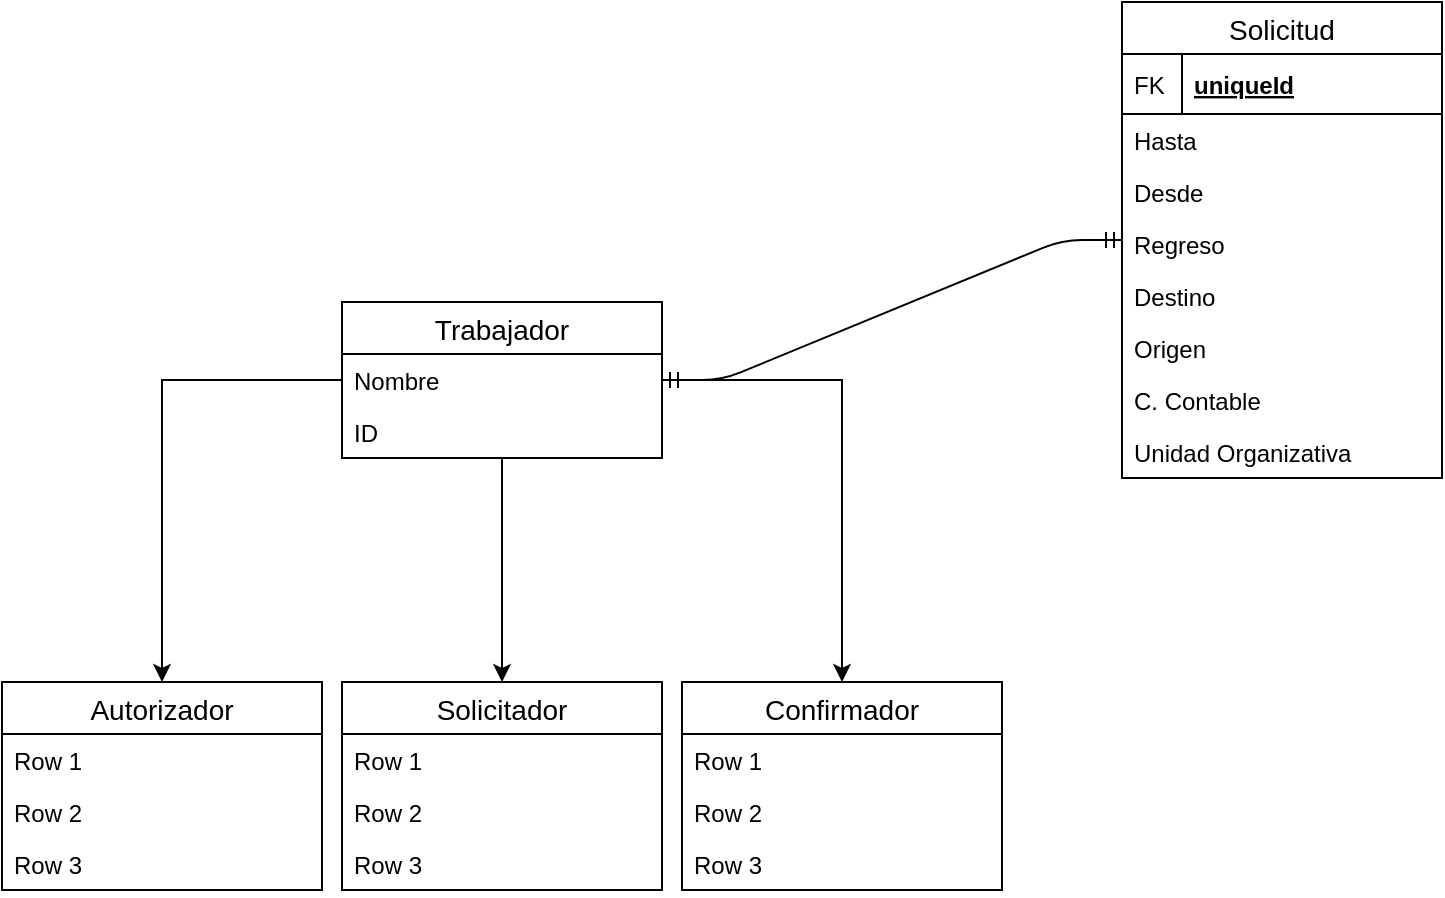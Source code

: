 <mxfile version="13.0.3" type="device"><diagram id="hRr21CLCrdRgrjfULaE2" name="Page-1"><mxGraphModel dx="1108" dy="503" grid="1" gridSize="10" guides="1" tooltips="1" connect="1" arrows="1" fold="1" page="1" pageScale="1" pageWidth="850" pageHeight="1100" math="0" shadow="0"><root><mxCell id="0"/><mxCell id="1" parent="0"/><mxCell id="VsDk8TmTaZAcnqVRvGHH-41" style="edgeStyle=orthogonalEdgeStyle;rounded=0;orthogonalLoop=1;jettySize=auto;html=1;" edge="1" parent="1" source="VsDk8TmTaZAcnqVRvGHH-1" target="VsDk8TmTaZAcnqVRvGHH-37"><mxGeometry relative="1" as="geometry"/></mxCell><mxCell id="VsDk8TmTaZAcnqVRvGHH-46" style="edgeStyle=orthogonalEdgeStyle;rounded=0;orthogonalLoop=1;jettySize=auto;html=1;" edge="1" parent="1" source="VsDk8TmTaZAcnqVRvGHH-1" target="VsDk8TmTaZAcnqVRvGHH-42"><mxGeometry relative="1" as="geometry"/></mxCell><mxCell id="VsDk8TmTaZAcnqVRvGHH-52" style="edgeStyle=orthogonalEdgeStyle;rounded=0;orthogonalLoop=1;jettySize=auto;html=1;" edge="1" parent="1" source="VsDk8TmTaZAcnqVRvGHH-1" target="VsDk8TmTaZAcnqVRvGHH-47"><mxGeometry relative="1" as="geometry"/></mxCell><mxCell id="VsDk8TmTaZAcnqVRvGHH-42" value="Solicitador" style="swimlane;fontStyle=0;childLayout=stackLayout;horizontal=1;startSize=26;horizontalStack=0;resizeParent=1;resizeParentMax=0;resizeLast=0;collapsible=1;marginBottom=0;align=center;fontSize=14;" vertex="1" parent="1"><mxGeometry x="190" y="390" width="160" height="104" as="geometry"/></mxCell><mxCell id="VsDk8TmTaZAcnqVRvGHH-43" value="Row 1" style="text;strokeColor=none;fillColor=none;spacingLeft=4;spacingRight=4;overflow=hidden;rotatable=0;points=[[0,0.5],[1,0.5]];portConstraint=eastwest;fontSize=12;" vertex="1" parent="VsDk8TmTaZAcnqVRvGHH-42"><mxGeometry y="26" width="160" height="26" as="geometry"/></mxCell><mxCell id="VsDk8TmTaZAcnqVRvGHH-44" value="Row 2" style="text;strokeColor=none;fillColor=none;spacingLeft=4;spacingRight=4;overflow=hidden;rotatable=0;points=[[0,0.5],[1,0.5]];portConstraint=eastwest;fontSize=12;" vertex="1" parent="VsDk8TmTaZAcnqVRvGHH-42"><mxGeometry y="52" width="160" height="26" as="geometry"/></mxCell><mxCell id="VsDk8TmTaZAcnqVRvGHH-45" value="Row 3" style="text;strokeColor=none;fillColor=none;spacingLeft=4;spacingRight=4;overflow=hidden;rotatable=0;points=[[0,0.5],[1,0.5]];portConstraint=eastwest;fontSize=12;" vertex="1" parent="VsDk8TmTaZAcnqVRvGHH-42"><mxGeometry y="78" width="160" height="26" as="geometry"/></mxCell><mxCell id="VsDk8TmTaZAcnqVRvGHH-47" value="Confirmador" style="swimlane;fontStyle=0;childLayout=stackLayout;horizontal=1;startSize=26;horizontalStack=0;resizeParent=1;resizeParentMax=0;resizeLast=0;collapsible=1;marginBottom=0;align=center;fontSize=14;" vertex="1" parent="1"><mxGeometry x="360" y="390" width="160" height="104" as="geometry"/></mxCell><mxCell id="VsDk8TmTaZAcnqVRvGHH-48" value="Row 1" style="text;strokeColor=none;fillColor=none;spacingLeft=4;spacingRight=4;overflow=hidden;rotatable=0;points=[[0,0.5],[1,0.5]];portConstraint=eastwest;fontSize=12;" vertex="1" parent="VsDk8TmTaZAcnqVRvGHH-47"><mxGeometry y="26" width="160" height="26" as="geometry"/></mxCell><mxCell id="VsDk8TmTaZAcnqVRvGHH-49" value="Row 2" style="text;strokeColor=none;fillColor=none;spacingLeft=4;spacingRight=4;overflow=hidden;rotatable=0;points=[[0,0.5],[1,0.5]];portConstraint=eastwest;fontSize=12;" vertex="1" parent="VsDk8TmTaZAcnqVRvGHH-47"><mxGeometry y="52" width="160" height="26" as="geometry"/></mxCell><mxCell id="VsDk8TmTaZAcnqVRvGHH-50" value="Row 3" style="text;strokeColor=none;fillColor=none;spacingLeft=4;spacingRight=4;overflow=hidden;rotatable=0;points=[[0,0.5],[1,0.5]];portConstraint=eastwest;fontSize=12;" vertex="1" parent="VsDk8TmTaZAcnqVRvGHH-47"><mxGeometry y="78" width="160" height="26" as="geometry"/></mxCell><mxCell id="VsDk8TmTaZAcnqVRvGHH-37" value="Autorizador" style="swimlane;fontStyle=0;childLayout=stackLayout;horizontal=1;startSize=26;horizontalStack=0;resizeParent=1;resizeParentMax=0;resizeLast=0;collapsible=1;marginBottom=0;align=center;fontSize=14;" vertex="1" parent="1"><mxGeometry x="20" y="390" width="160" height="104" as="geometry"/></mxCell><mxCell id="VsDk8TmTaZAcnqVRvGHH-38" value="Row 1" style="text;strokeColor=none;fillColor=none;spacingLeft=4;spacingRight=4;overflow=hidden;rotatable=0;points=[[0,0.5],[1,0.5]];portConstraint=eastwest;fontSize=12;" vertex="1" parent="VsDk8TmTaZAcnqVRvGHH-37"><mxGeometry y="26" width="160" height="26" as="geometry"/></mxCell><mxCell id="VsDk8TmTaZAcnqVRvGHH-39" value="Row 2" style="text;strokeColor=none;fillColor=none;spacingLeft=4;spacingRight=4;overflow=hidden;rotatable=0;points=[[0,0.5],[1,0.5]];portConstraint=eastwest;fontSize=12;" vertex="1" parent="VsDk8TmTaZAcnqVRvGHH-37"><mxGeometry y="52" width="160" height="26" as="geometry"/></mxCell><mxCell id="VsDk8TmTaZAcnqVRvGHH-40" value="Row 3" style="text;strokeColor=none;fillColor=none;spacingLeft=4;spacingRight=4;overflow=hidden;rotatable=0;points=[[0,0.5],[1,0.5]];portConstraint=eastwest;fontSize=12;" vertex="1" parent="VsDk8TmTaZAcnqVRvGHH-37"><mxGeometry y="78" width="160" height="26" as="geometry"/></mxCell><mxCell id="VsDk8TmTaZAcnqVRvGHH-17" value="Solicitud" style="swimlane;fontStyle=0;childLayout=stackLayout;horizontal=1;startSize=26;horizontalStack=0;resizeParent=1;resizeParentMax=0;resizeLast=0;collapsible=1;marginBottom=0;align=center;fontSize=14;" vertex="1" parent="1"><mxGeometry x="580" y="50" width="160" height="238" as="geometry"/></mxCell><mxCell id="VsDk8TmTaZAcnqVRvGHH-18" value="uniqueId" style="shape=partialRectangle;top=0;left=0;right=0;bottom=1;align=left;verticalAlign=middle;fillColor=none;spacingLeft=34;spacingRight=4;overflow=hidden;rotatable=0;points=[[0,0.5],[1,0.5]];portConstraint=eastwest;dropTarget=0;fontStyle=5;fontSize=12;" vertex="1" parent="VsDk8TmTaZAcnqVRvGHH-17"><mxGeometry y="26" width="160" height="30" as="geometry"/></mxCell><mxCell id="VsDk8TmTaZAcnqVRvGHH-19" value="FK" style="shape=partialRectangle;top=0;left=0;bottom=0;fillColor=none;align=left;verticalAlign=middle;spacingLeft=4;spacingRight=4;overflow=hidden;rotatable=0;points=[];portConstraint=eastwest;part=1;fontSize=12;" vertex="1" connectable="0" parent="VsDk8TmTaZAcnqVRvGHH-18"><mxGeometry width="30" height="30" as="geometry"/></mxCell><mxCell id="VsDk8TmTaZAcnqVRvGHH-36" value="Hasta" style="text;strokeColor=none;fillColor=none;spacingLeft=4;spacingRight=4;overflow=hidden;rotatable=0;points=[[0,0.5],[1,0.5]];portConstraint=eastwest;fontSize=12;" vertex="1" parent="VsDk8TmTaZAcnqVRvGHH-17"><mxGeometry y="56" width="160" height="26" as="geometry"/></mxCell><mxCell id="VsDk8TmTaZAcnqVRvGHH-35" value="Desde" style="text;strokeColor=none;fillColor=none;spacingLeft=4;spacingRight=4;overflow=hidden;rotatable=0;points=[[0,0.5],[1,0.5]];portConstraint=eastwest;fontSize=12;" vertex="1" parent="VsDk8TmTaZAcnqVRvGHH-17"><mxGeometry y="82" width="160" height="26" as="geometry"/></mxCell><mxCell id="VsDk8TmTaZAcnqVRvGHH-34" value="Regreso" style="text;strokeColor=none;fillColor=none;spacingLeft=4;spacingRight=4;overflow=hidden;rotatable=0;points=[[0,0.5],[1,0.5]];portConstraint=eastwest;fontSize=12;" vertex="1" parent="VsDk8TmTaZAcnqVRvGHH-17"><mxGeometry y="108" width="160" height="26" as="geometry"/></mxCell><mxCell id="VsDk8TmTaZAcnqVRvGHH-33" value="Destino" style="text;strokeColor=none;fillColor=none;spacingLeft=4;spacingRight=4;overflow=hidden;rotatable=0;points=[[0,0.5],[1,0.5]];portConstraint=eastwest;fontSize=12;" vertex="1" parent="VsDk8TmTaZAcnqVRvGHH-17"><mxGeometry y="134" width="160" height="26" as="geometry"/></mxCell><mxCell id="VsDk8TmTaZAcnqVRvGHH-32" value="Origen" style="text;strokeColor=none;fillColor=none;spacingLeft=4;spacingRight=4;overflow=hidden;rotatable=0;points=[[0,0.5],[1,0.5]];portConstraint=eastwest;fontSize=12;" vertex="1" parent="VsDk8TmTaZAcnqVRvGHH-17"><mxGeometry y="160" width="160" height="26" as="geometry"/></mxCell><mxCell id="VsDk8TmTaZAcnqVRvGHH-31" value="C. Contable" style="text;strokeColor=none;fillColor=none;spacingLeft=4;spacingRight=4;overflow=hidden;rotatable=0;points=[[0,0.5],[1,0.5]];portConstraint=eastwest;fontSize=12;" vertex="1" parent="VsDk8TmTaZAcnqVRvGHH-17"><mxGeometry y="186" width="160" height="26" as="geometry"/></mxCell><mxCell id="VsDk8TmTaZAcnqVRvGHH-30" value="Unidad Organizativa" style="text;strokeColor=none;fillColor=none;spacingLeft=4;spacingRight=4;overflow=hidden;rotatable=0;points=[[0,0.5],[1,0.5]];portConstraint=eastwest;fontSize=12;" vertex="1" parent="VsDk8TmTaZAcnqVRvGHH-17"><mxGeometry y="212" width="160" height="26" as="geometry"/></mxCell><mxCell id="VsDk8TmTaZAcnqVRvGHH-53" value="" style="edgeStyle=entityRelationEdgeStyle;fontSize=12;html=1;endArrow=ERmandOne;startArrow=ERmandOne;" edge="1" parent="1" source="VsDk8TmTaZAcnqVRvGHH-1" target="VsDk8TmTaZAcnqVRvGHH-17"><mxGeometry width="100" height="100" relative="1" as="geometry"><mxPoint x="370" y="310" as="sourcePoint"/><mxPoint x="470" y="210" as="targetPoint"/></mxGeometry></mxCell><mxCell id="VsDk8TmTaZAcnqVRvGHH-1" value="Trabajador" style="swimlane;fontStyle=0;childLayout=stackLayout;horizontal=1;startSize=26;horizontalStack=0;resizeParent=1;resizeParentMax=0;resizeLast=0;collapsible=1;marginBottom=0;align=center;fontSize=14;" vertex="1" parent="1"><mxGeometry x="190" y="200" width="160" height="78" as="geometry"/></mxCell><mxCell id="VsDk8TmTaZAcnqVRvGHH-2" value="Nombre" style="text;strokeColor=none;fillColor=none;spacingLeft=4;spacingRight=4;overflow=hidden;rotatable=0;points=[[0,0.5],[1,0.5]];portConstraint=eastwest;fontSize=12;" vertex="1" parent="VsDk8TmTaZAcnqVRvGHH-1"><mxGeometry y="26" width="160" height="26" as="geometry"/></mxCell><mxCell id="VsDk8TmTaZAcnqVRvGHH-3" value="ID" style="text;strokeColor=none;fillColor=none;spacingLeft=4;spacingRight=4;overflow=hidden;rotatable=0;points=[[0,0.5],[1,0.5]];portConstraint=eastwest;fontSize=12;" vertex="1" parent="VsDk8TmTaZAcnqVRvGHH-1"><mxGeometry y="52" width="160" height="26" as="geometry"/></mxCell></root></mxGraphModel></diagram></mxfile>
